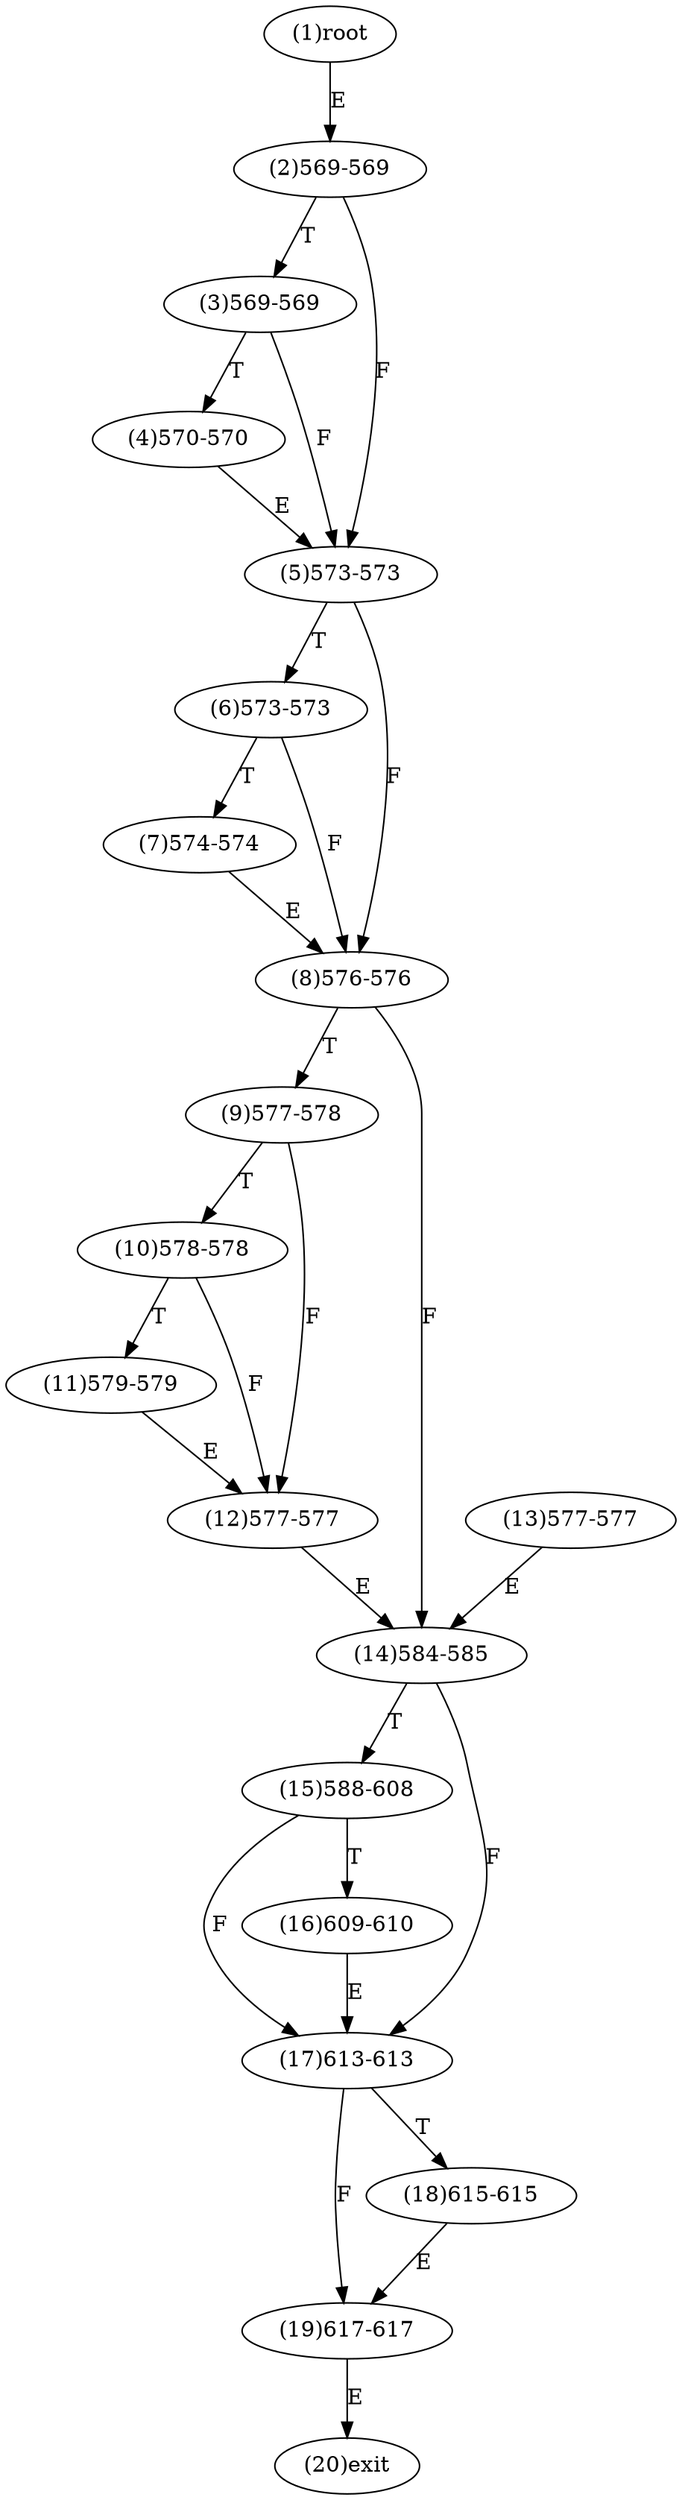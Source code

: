 digraph "" { 
1[ label="(1)root"];
2[ label="(2)569-569"];
3[ label="(3)569-569"];
4[ label="(4)570-570"];
5[ label="(5)573-573"];
6[ label="(6)573-573"];
7[ label="(7)574-574"];
8[ label="(8)576-576"];
9[ label="(9)577-578"];
10[ label="(10)578-578"];
11[ label="(11)579-579"];
12[ label="(12)577-577"];
13[ label="(13)577-577"];
14[ label="(14)584-585"];
15[ label="(15)588-608"];
17[ label="(17)613-613"];
16[ label="(16)609-610"];
19[ label="(19)617-617"];
18[ label="(18)615-615"];
20[ label="(20)exit"];
1->2[ label="E"];
2->5[ label="F"];
2->3[ label="T"];
3->5[ label="F"];
3->4[ label="T"];
4->5[ label="E"];
5->8[ label="F"];
5->6[ label="T"];
6->8[ label="F"];
6->7[ label="T"];
7->8[ label="E"];
8->14[ label="F"];
8->9[ label="T"];
9->12[ label="F"];
9->10[ label="T"];
10->12[ label="F"];
10->11[ label="T"];
11->12[ label="E"];
12->14[ label="E"];
13->14[ label="E"];
14->17[ label="F"];
14->15[ label="T"];
15->17[ label="F"];
15->16[ label="T"];
16->17[ label="E"];
17->19[ label="F"];
17->18[ label="T"];
18->19[ label="E"];
19->20[ label="E"];
}
